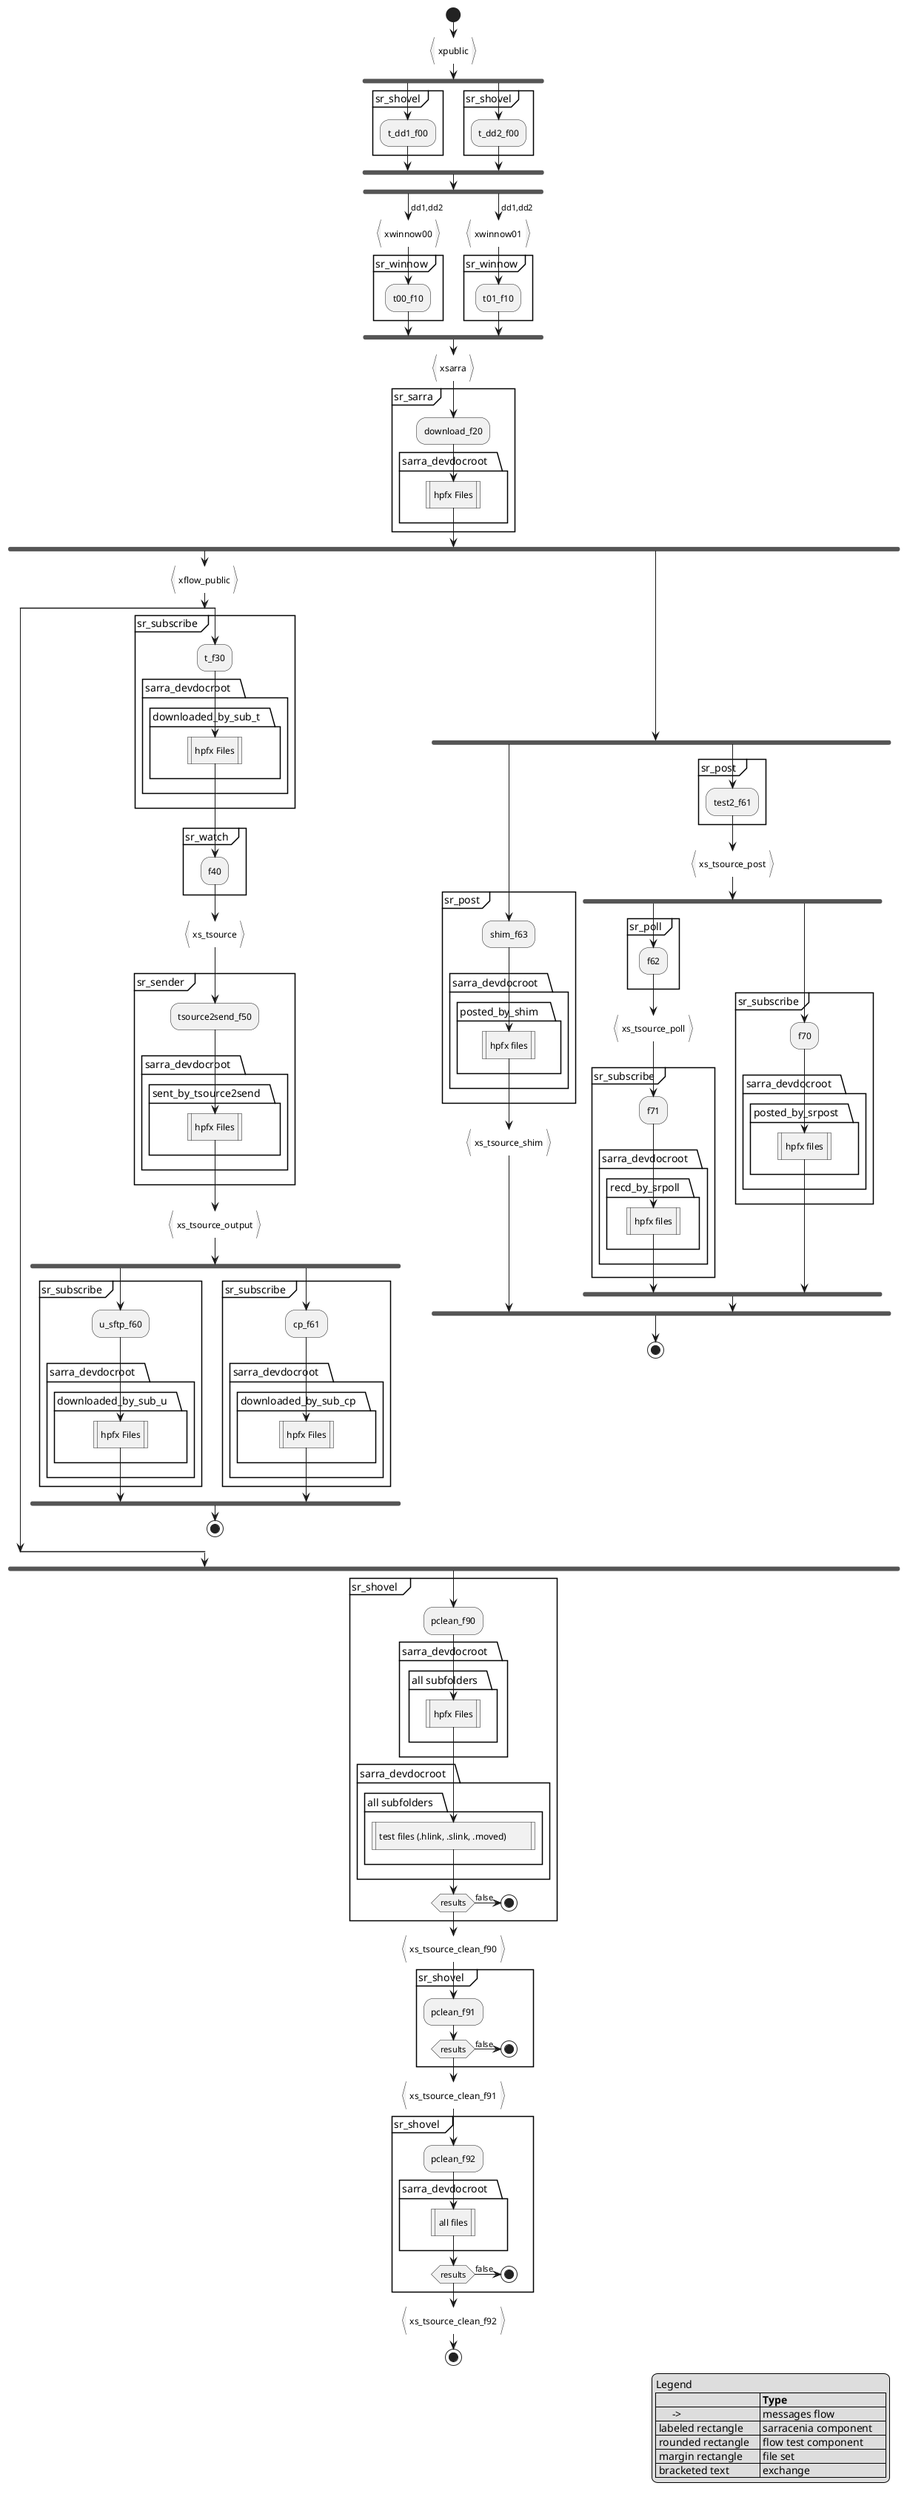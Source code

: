 @startuml
start
:xpublic}
fork
 partition "sr_shovel " {
  :t_dd1_f00;
 }
fork again
 partition "sr_shovel " {
  :t_dd2_f00;
 }
end fork

fork
 ->dd1,dd2;
 :xwinnow00}
 partition "sr_winnow " {
  :t00_f10;
 }
fork again
 ->dd1,dd2;
 :xwinnow01}
 partition "sr_winnow " {
  :t01_f10;
 }
end fork

:xsarra}
partition "sr_sarra " {
 :download_f20;
 package "sarra_devdocroot   " {
  :hpfx Files|
 }
}
fork
 :xflow_public}
 split
 split again
  partition "sr_subscribe  " {
   :t_f30;
   package "sarra_devdocroot   " {
    package "downloaded_by_sub_t   " {
     :hpfx Files|
    }
   }
  }
  partition "sr_watch  " {
   :f40;
  }
  :xs_tsource}
  partition "sr_sender  " {
   :tsource2send_f50;
   package "sarra_devdocroot   " {
    package "sent_by_tsource2send   " {
     :hpfx Files|
    }
   }
  }
  :xs_tsource_output}
  fork
   partition "sr_subscribe  " {
    :u_sftp_f60;
    package "sarra_devdocroot   " {
     package "downloaded_by_sub_u   " {
      :hpfx Files|
     }
    }
   }
  fork again
   partition "sr_subscribe  " {
    :cp_f61;
    package "sarra_devdocroot   " {
     package "downloaded_by_sub_cp   " {
      :hpfx Files|
     }
    }
   }
  end fork
  stop
 end split
fork again
 fork
  partition "sr_post  " {
   :shim_f63;
   package "sarra_devdocroot   " {
     package "posted_by_shim    "{
      :hpfx files|
     }
   }
  }
  :xs_tsource_shim}
 fork again
  partition "sr_post  " {
   :test2_f61;
  }
  :xs_tsource_post}

  fork
   partition "sr_poll  " {
    :f62;
   }
   :xs_tsource_poll}
  partition "sr_subscribe  " {
    :f71;
    package "sarra_devdocroot   " {
     package "recd_by_srpoll   " {
      :hpfx files|
     }
    }
   }
  fork again
   partition "sr_subscribe  " {
    :f70;
    package "sarra_devdocroot   " {
     package "posted_by_srpost   " {
      :hpfx files|
     }
    }
   }
  end fork
 end fork
 stop
end fork

partition "sr_shovel   " {
 :pclean_f90;
 package "sarra_devdocroot   " {
  package "all subfolders   " {
   :hpfx Files|
  }
 }
 package "sarra_devdocroot   " {
  package "all subfolders   " {
   :test files (.hlink, .slink, .moved)         |
  }
 }
 if (results) then (false)
  stop
 endif
}
:xs_tsource_clean_f90}

partition "sr_shovel   " {
 :pclean_f91;
 if (results) then (false)
  stop
 endif
}
:xs_tsource_clean_f91}


partition "sr_shovel   " {
 :pclean_f92;
 package "sarra_devdocroot   " {
   :all files|
 }
 if (results) then (false)
  stop
 endif
}
:xs_tsource_clean_f92}
stop

legend right
Legend
|= |= Type |
|      ->              | messages flow            |
| labeled rectangle    | sarracenia component     |
| rounded rectangle    | flow test component      |
| margin rectangle     | file set                 |
| bracketed text       | exchange                 |
endlegend

@enduml